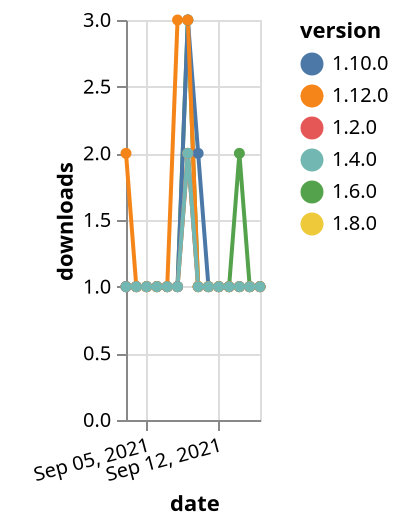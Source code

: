 {"$schema": "https://vega.github.io/schema/vega-lite/v5.json", "description": "A simple bar chart with embedded data.", "data": {"values": [{"date": "2021-09-03", "total": 187, "delta": 1, "version": "1.6.0"}, {"date": "2021-09-04", "total": 188, "delta": 1, "version": "1.6.0"}, {"date": "2021-09-05", "total": 189, "delta": 1, "version": "1.6.0"}, {"date": "2021-09-06", "total": 190, "delta": 1, "version": "1.6.0"}, {"date": "2021-09-07", "total": 191, "delta": 1, "version": "1.6.0"}, {"date": "2021-09-08", "total": 192, "delta": 1, "version": "1.6.0"}, {"date": "2021-09-09", "total": 195, "delta": 3, "version": "1.6.0"}, {"date": "2021-09-10", "total": 196, "delta": 1, "version": "1.6.0"}, {"date": "2021-09-11", "total": 197, "delta": 1, "version": "1.6.0"}, {"date": "2021-09-12", "total": 198, "delta": 1, "version": "1.6.0"}, {"date": "2021-09-13", "total": 199, "delta": 1, "version": "1.6.0"}, {"date": "2021-09-14", "total": 201, "delta": 2, "version": "1.6.0"}, {"date": "2021-09-15", "total": 202, "delta": 1, "version": "1.6.0"}, {"date": "2021-09-16", "total": 203, "delta": 1, "version": "1.6.0"}, {"date": "2021-09-03", "total": 153, "delta": 1, "version": "1.8.0"}, {"date": "2021-09-04", "total": 154, "delta": 1, "version": "1.8.0"}, {"date": "2021-09-05", "total": 155, "delta": 1, "version": "1.8.0"}, {"date": "2021-09-06", "total": 156, "delta": 1, "version": "1.8.0"}, {"date": "2021-09-07", "total": 157, "delta": 1, "version": "1.8.0"}, {"date": "2021-09-08", "total": 158, "delta": 1, "version": "1.8.0"}, {"date": "2021-09-09", "total": 160, "delta": 2, "version": "1.8.0"}, {"date": "2021-09-10", "total": 161, "delta": 1, "version": "1.8.0"}, {"date": "2021-09-11", "total": 162, "delta": 1, "version": "1.8.0"}, {"date": "2021-09-12", "total": 163, "delta": 1, "version": "1.8.0"}, {"date": "2021-09-13", "total": 164, "delta": 1, "version": "1.8.0"}, {"date": "2021-09-14", "total": 165, "delta": 1, "version": "1.8.0"}, {"date": "2021-09-15", "total": 166, "delta": 1, "version": "1.8.0"}, {"date": "2021-09-16", "total": 167, "delta": 1, "version": "1.8.0"}, {"date": "2021-09-03", "total": 193, "delta": 1, "version": "1.10.0"}, {"date": "2021-09-04", "total": 194, "delta": 1, "version": "1.10.0"}, {"date": "2021-09-05", "total": 195, "delta": 1, "version": "1.10.0"}, {"date": "2021-09-06", "total": 196, "delta": 1, "version": "1.10.0"}, {"date": "2021-09-07", "total": 197, "delta": 1, "version": "1.10.0"}, {"date": "2021-09-08", "total": 198, "delta": 1, "version": "1.10.0"}, {"date": "2021-09-09", "total": 201, "delta": 3, "version": "1.10.0"}, {"date": "2021-09-10", "total": 203, "delta": 2, "version": "1.10.0"}, {"date": "2021-09-11", "total": 204, "delta": 1, "version": "1.10.0"}, {"date": "2021-09-12", "total": 205, "delta": 1, "version": "1.10.0"}, {"date": "2021-09-13", "total": 206, "delta": 1, "version": "1.10.0"}, {"date": "2021-09-14", "total": 207, "delta": 1, "version": "1.10.0"}, {"date": "2021-09-15", "total": 208, "delta": 1, "version": "1.10.0"}, {"date": "2021-09-16", "total": 209, "delta": 1, "version": "1.10.0"}, {"date": "2021-09-03", "total": 246, "delta": 1, "version": "1.2.0"}, {"date": "2021-09-04", "total": 247, "delta": 1, "version": "1.2.0"}, {"date": "2021-09-05", "total": 248, "delta": 1, "version": "1.2.0"}, {"date": "2021-09-06", "total": 249, "delta": 1, "version": "1.2.0"}, {"date": "2021-09-07", "total": 250, "delta": 1, "version": "1.2.0"}, {"date": "2021-09-08", "total": 251, "delta": 1, "version": "1.2.0"}, {"date": "2021-09-09", "total": 253, "delta": 2, "version": "1.2.0"}, {"date": "2021-09-10", "total": 254, "delta": 1, "version": "1.2.0"}, {"date": "2021-09-11", "total": 255, "delta": 1, "version": "1.2.0"}, {"date": "2021-09-12", "total": 256, "delta": 1, "version": "1.2.0"}, {"date": "2021-09-13", "total": 257, "delta": 1, "version": "1.2.0"}, {"date": "2021-09-14", "total": 258, "delta": 1, "version": "1.2.0"}, {"date": "2021-09-15", "total": 259, "delta": 1, "version": "1.2.0"}, {"date": "2021-09-16", "total": 260, "delta": 1, "version": "1.2.0"}, {"date": "2021-09-03", "total": 128, "delta": 2, "version": "1.12.0"}, {"date": "2021-09-04", "total": 129, "delta": 1, "version": "1.12.0"}, {"date": "2021-09-05", "total": 130, "delta": 1, "version": "1.12.0"}, {"date": "2021-09-06", "total": 131, "delta": 1, "version": "1.12.0"}, {"date": "2021-09-07", "total": 132, "delta": 1, "version": "1.12.0"}, {"date": "2021-09-08", "total": 135, "delta": 3, "version": "1.12.0"}, {"date": "2021-09-09", "total": 138, "delta": 3, "version": "1.12.0"}, {"date": "2021-09-10", "total": 139, "delta": 1, "version": "1.12.0"}, {"date": "2021-09-11", "total": 140, "delta": 1, "version": "1.12.0"}, {"date": "2021-09-12", "total": 141, "delta": 1, "version": "1.12.0"}, {"date": "2021-09-13", "total": 142, "delta": 1, "version": "1.12.0"}, {"date": "2021-09-14", "total": 143, "delta": 1, "version": "1.12.0"}, {"date": "2021-09-15", "total": 144, "delta": 1, "version": "1.12.0"}, {"date": "2021-09-16", "total": 145, "delta": 1, "version": "1.12.0"}, {"date": "2021-09-03", "total": 177, "delta": 1, "version": "1.4.0"}, {"date": "2021-09-04", "total": 178, "delta": 1, "version": "1.4.0"}, {"date": "2021-09-05", "total": 179, "delta": 1, "version": "1.4.0"}, {"date": "2021-09-06", "total": 180, "delta": 1, "version": "1.4.0"}, {"date": "2021-09-07", "total": 181, "delta": 1, "version": "1.4.0"}, {"date": "2021-09-08", "total": 182, "delta": 1, "version": "1.4.0"}, {"date": "2021-09-09", "total": 184, "delta": 2, "version": "1.4.0"}, {"date": "2021-09-10", "total": 185, "delta": 1, "version": "1.4.0"}, {"date": "2021-09-11", "total": 186, "delta": 1, "version": "1.4.0"}, {"date": "2021-09-12", "total": 187, "delta": 1, "version": "1.4.0"}, {"date": "2021-09-13", "total": 188, "delta": 1, "version": "1.4.0"}, {"date": "2021-09-14", "total": 189, "delta": 1, "version": "1.4.0"}, {"date": "2021-09-15", "total": 190, "delta": 1, "version": "1.4.0"}, {"date": "2021-09-16", "total": 191, "delta": 1, "version": "1.4.0"}]}, "width": "container", "mark": {"type": "line", "point": {"filled": true}}, "encoding": {"x": {"field": "date", "type": "temporal", "timeUnit": "yearmonthdate", "title": "date", "axis": {"labelAngle": -15}}, "y": {"field": "delta", "type": "quantitative", "title": "downloads"}, "color": {"field": "version", "type": "nominal"}, "tooltip": {"field": "delta"}}}